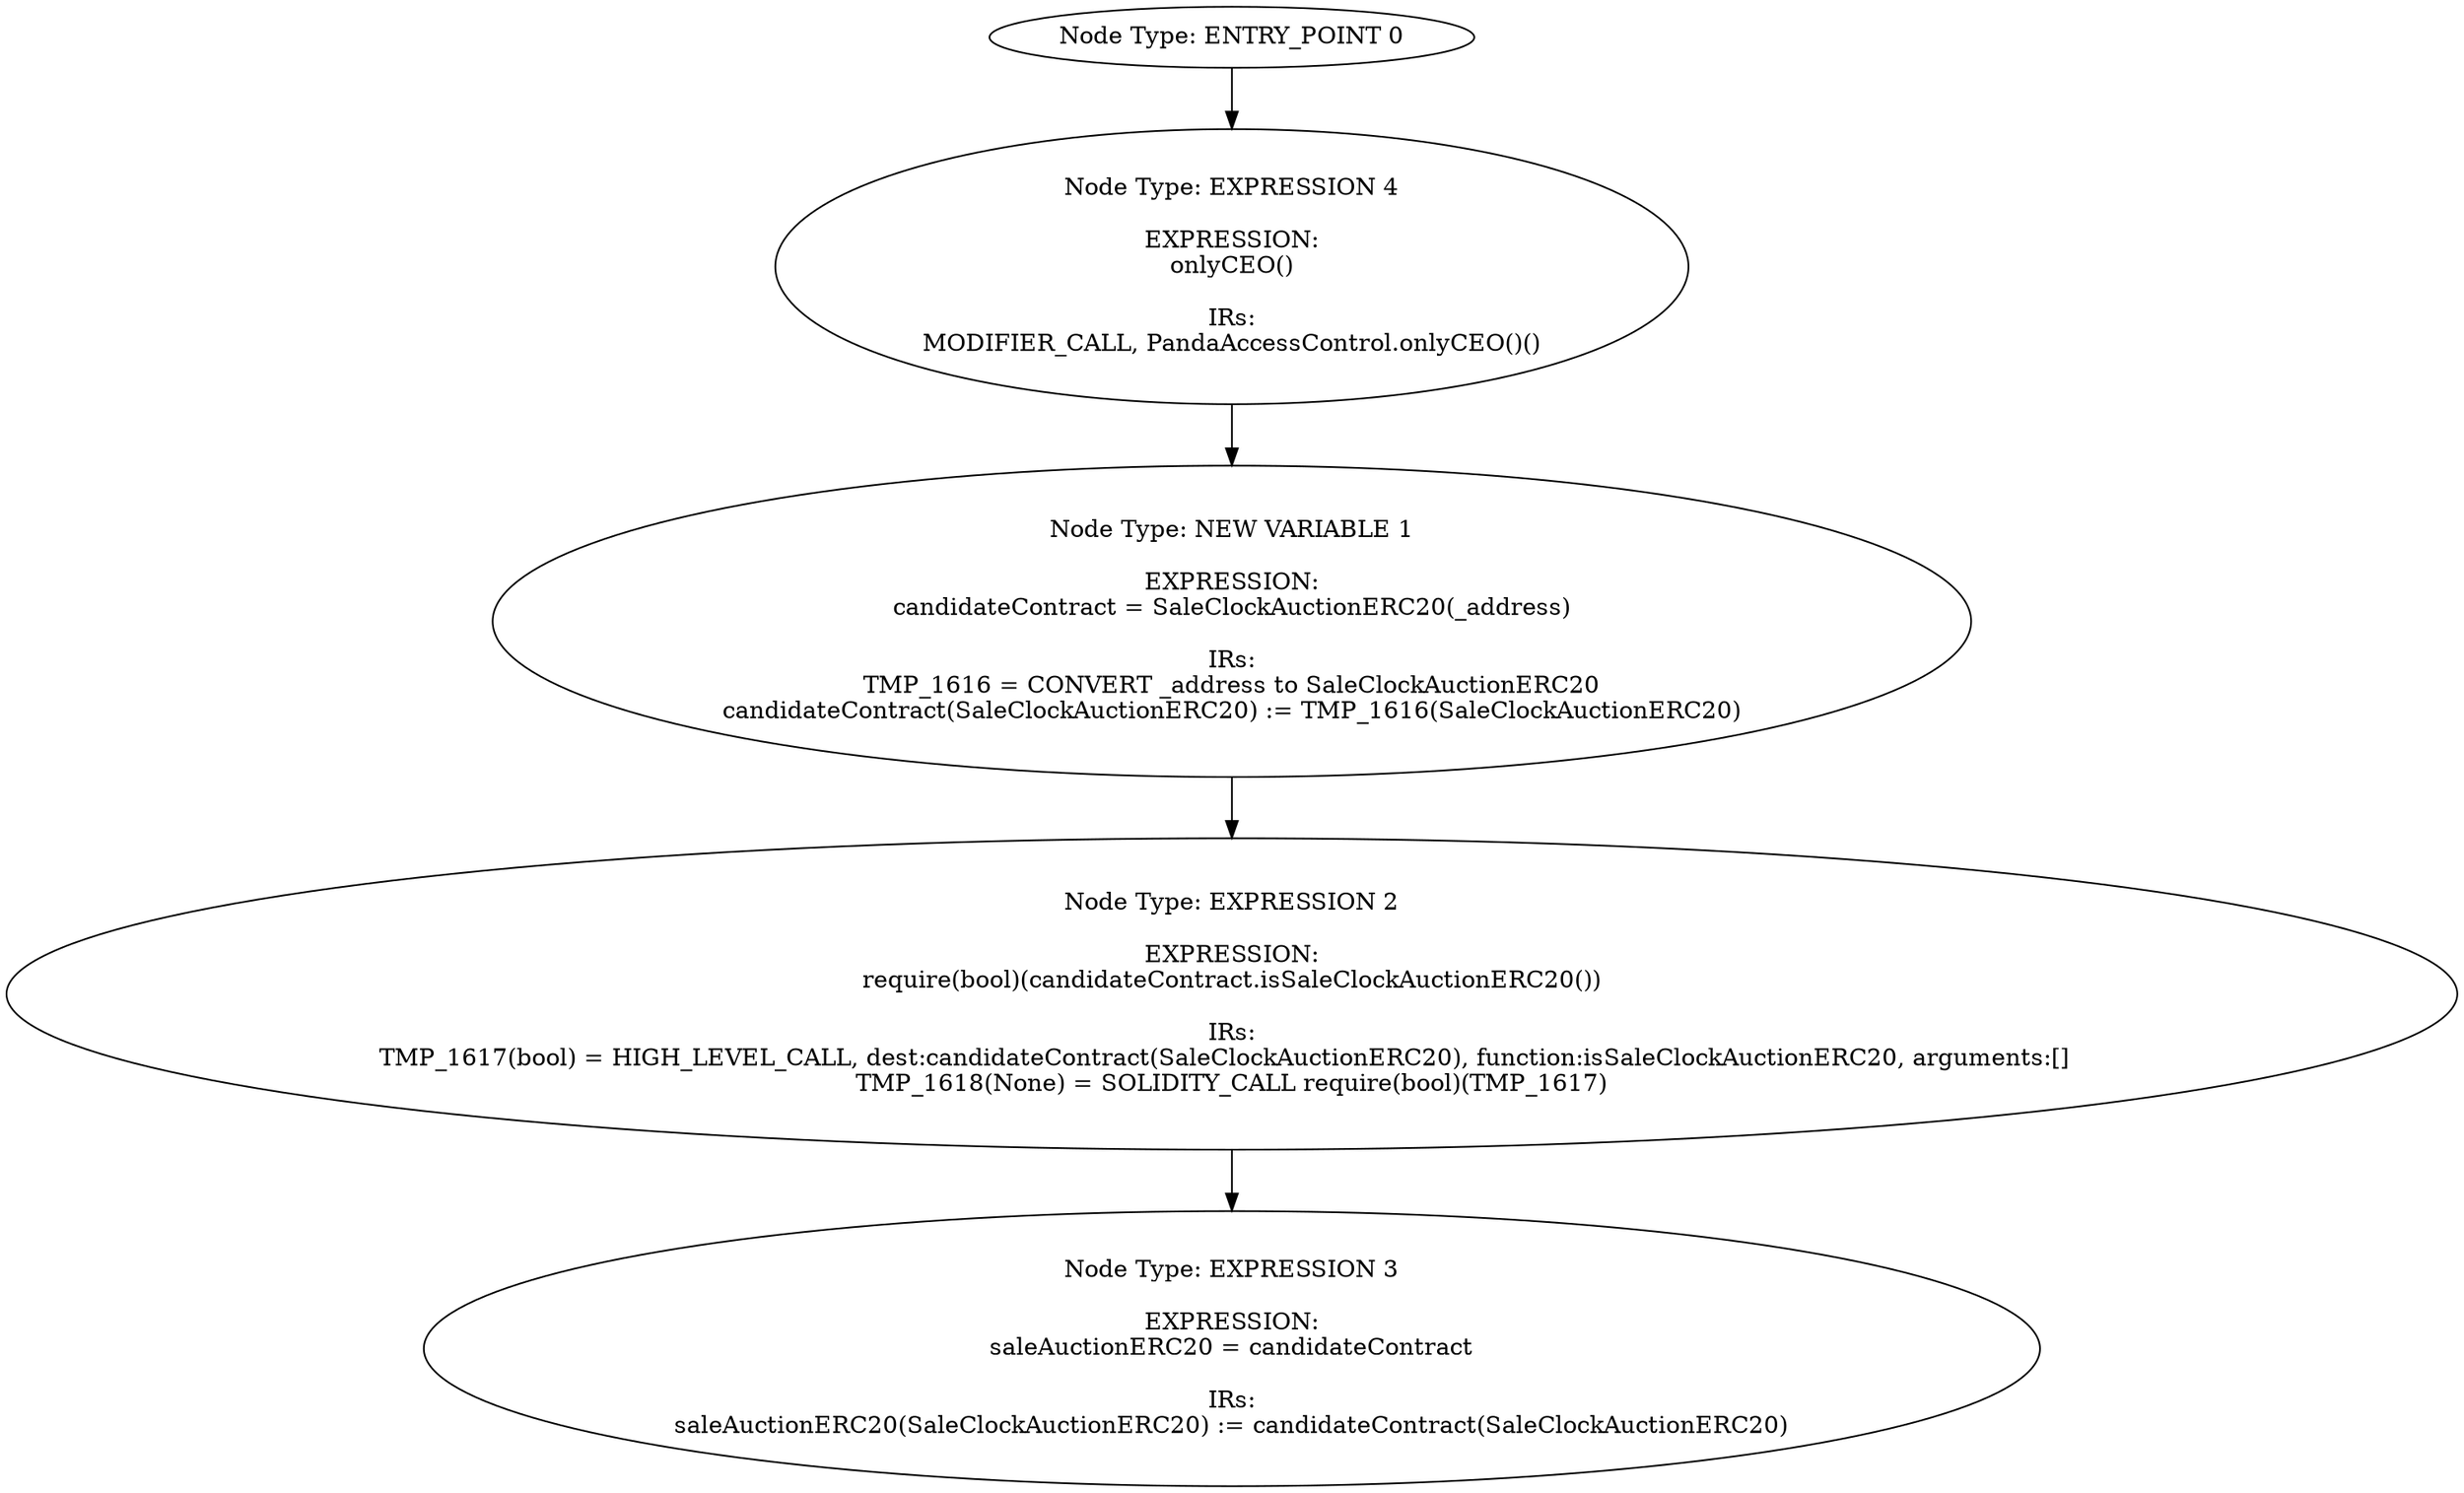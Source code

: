 digraph{
0[label="Node Type: ENTRY_POINT 0
"];
0->4;
1[label="Node Type: NEW VARIABLE 1

EXPRESSION:
candidateContract = SaleClockAuctionERC20(_address)

IRs:
TMP_1616 = CONVERT _address to SaleClockAuctionERC20
candidateContract(SaleClockAuctionERC20) := TMP_1616(SaleClockAuctionERC20)"];
1->2;
2[label="Node Type: EXPRESSION 2

EXPRESSION:
require(bool)(candidateContract.isSaleClockAuctionERC20())

IRs:
TMP_1617(bool) = HIGH_LEVEL_CALL, dest:candidateContract(SaleClockAuctionERC20), function:isSaleClockAuctionERC20, arguments:[]  
TMP_1618(None) = SOLIDITY_CALL require(bool)(TMP_1617)"];
2->3;
3[label="Node Type: EXPRESSION 3

EXPRESSION:
saleAuctionERC20 = candidateContract

IRs:
saleAuctionERC20(SaleClockAuctionERC20) := candidateContract(SaleClockAuctionERC20)"];
4[label="Node Type: EXPRESSION 4

EXPRESSION:
onlyCEO()

IRs:
MODIFIER_CALL, PandaAccessControl.onlyCEO()()"];
4->1;
}
